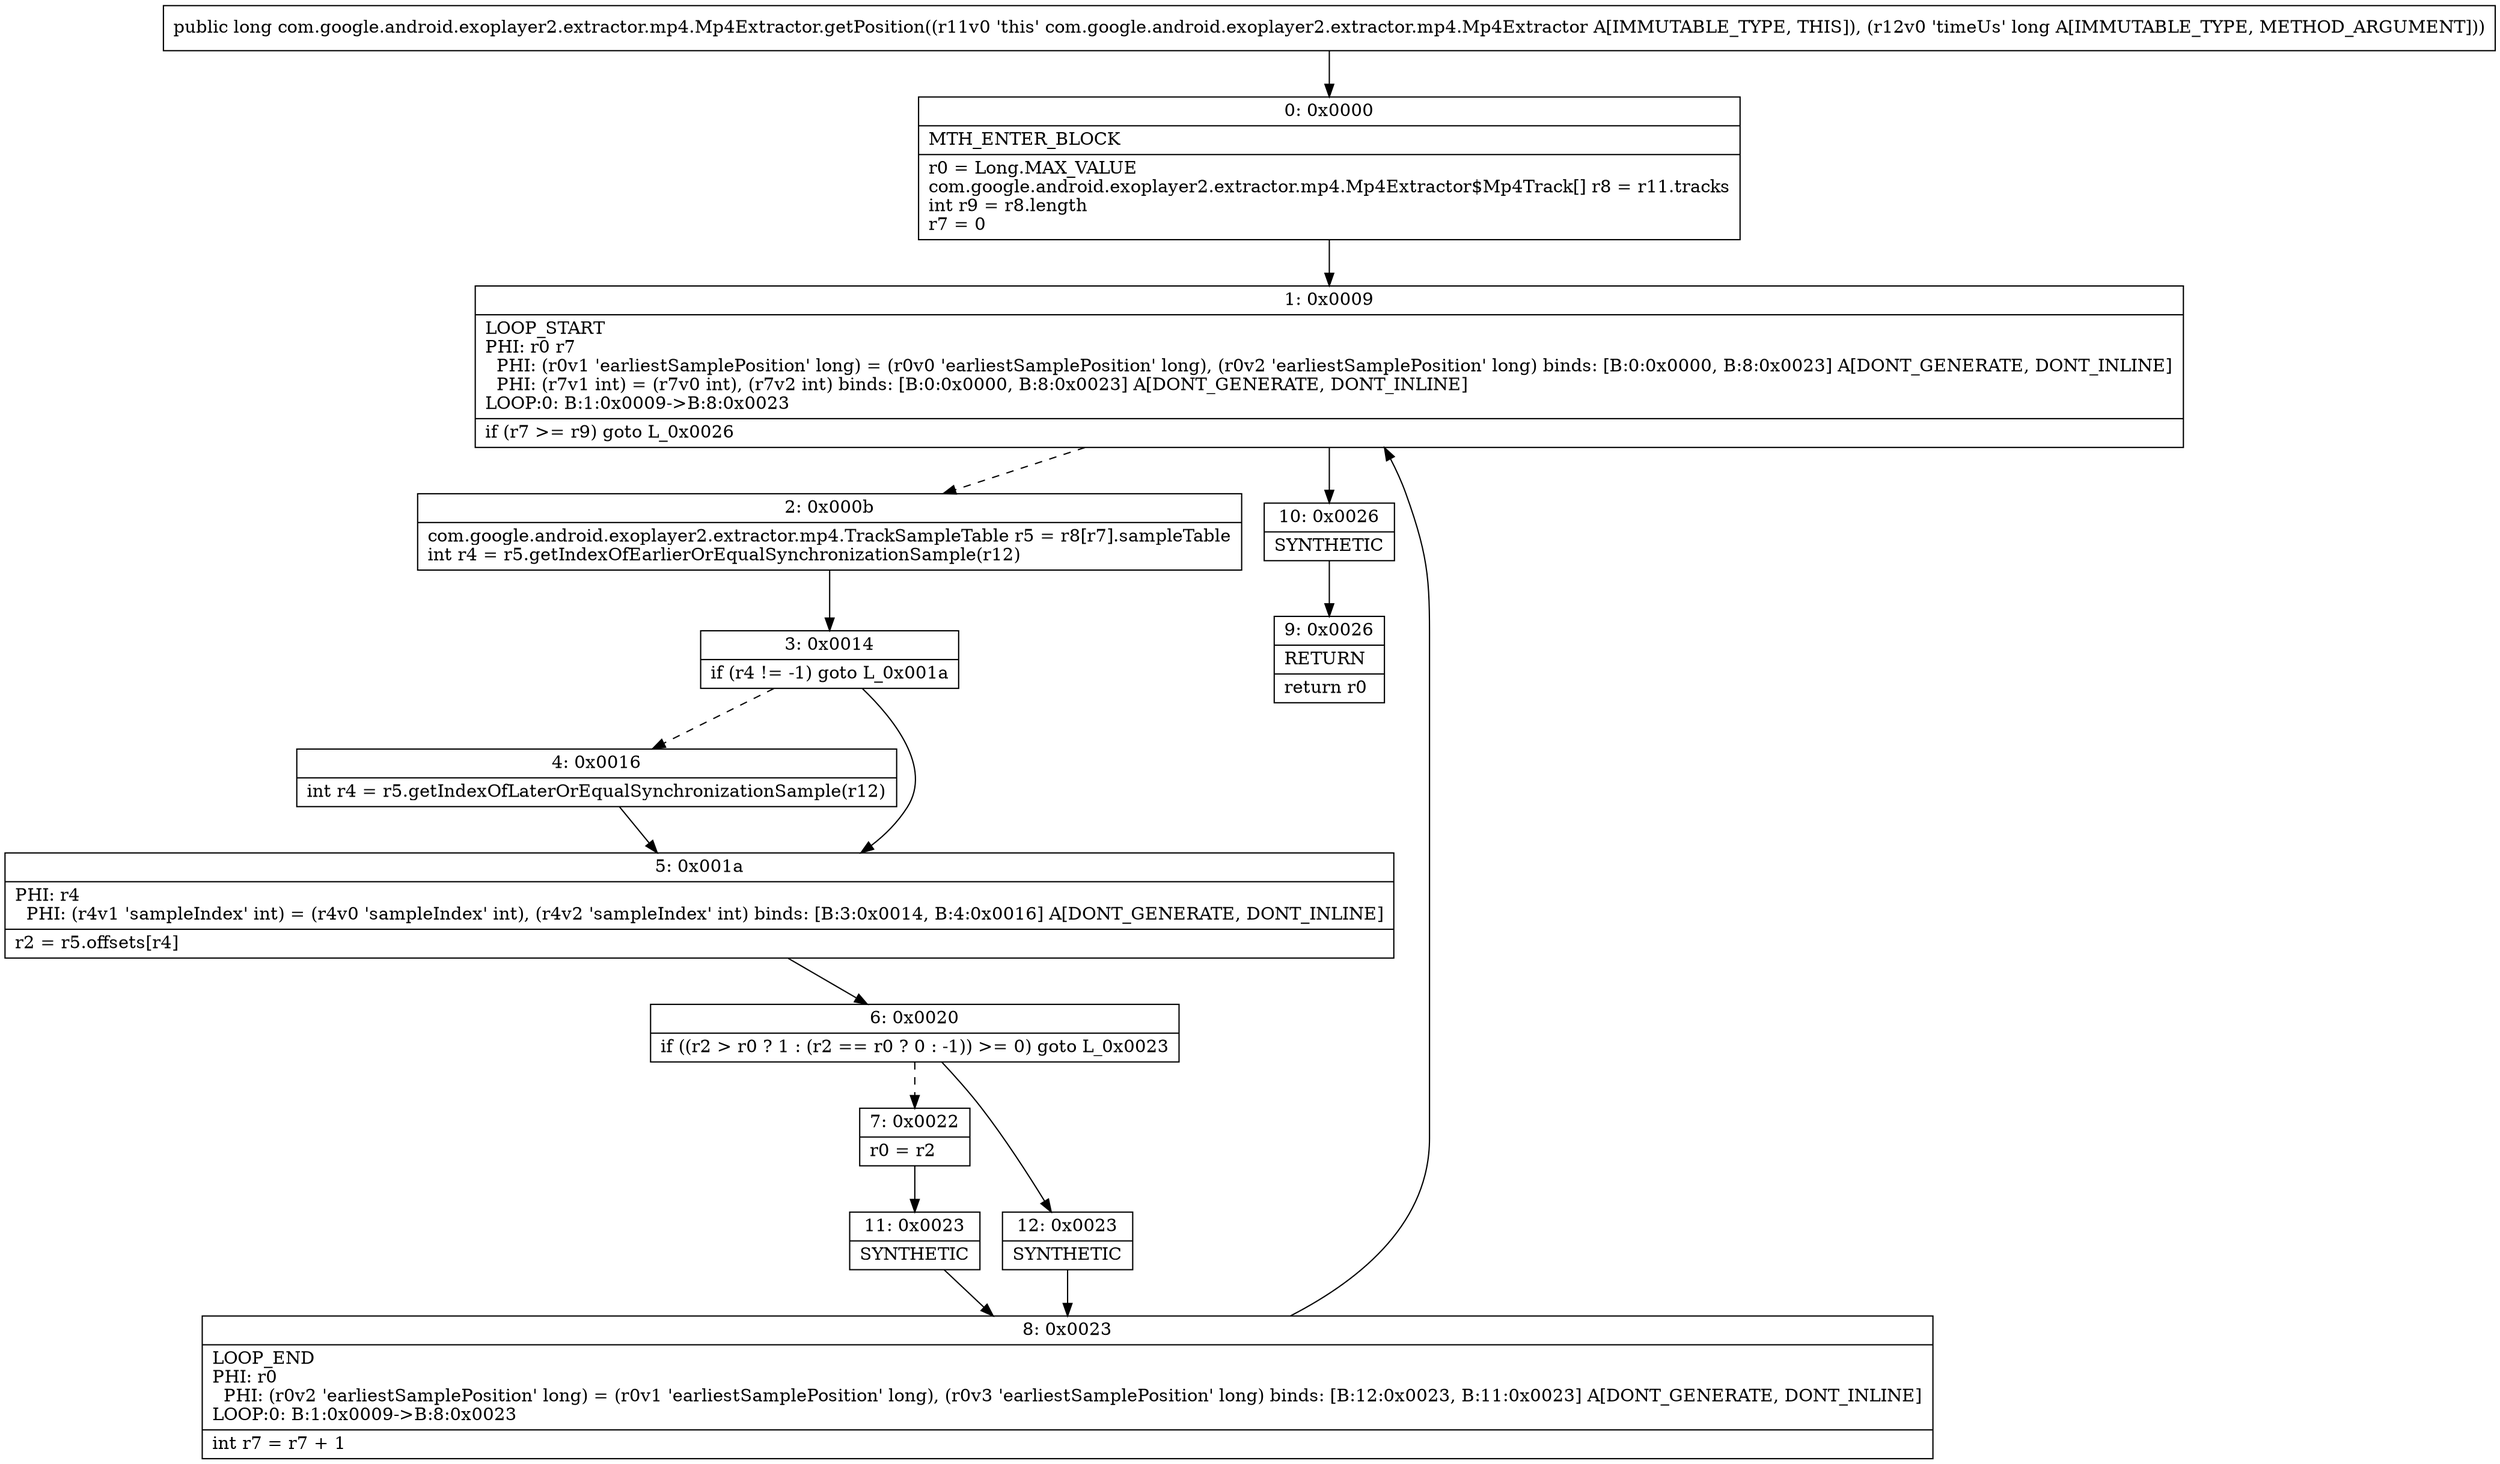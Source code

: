digraph "CFG forcom.google.android.exoplayer2.extractor.mp4.Mp4Extractor.getPosition(J)J" {
Node_0 [shape=record,label="{0\:\ 0x0000|MTH_ENTER_BLOCK\l|r0 = Long.MAX_VALUE\lcom.google.android.exoplayer2.extractor.mp4.Mp4Extractor$Mp4Track[] r8 = r11.tracks\lint r9 = r8.length\lr7 = 0\l}"];
Node_1 [shape=record,label="{1\:\ 0x0009|LOOP_START\lPHI: r0 r7 \l  PHI: (r0v1 'earliestSamplePosition' long) = (r0v0 'earliestSamplePosition' long), (r0v2 'earliestSamplePosition' long) binds: [B:0:0x0000, B:8:0x0023] A[DONT_GENERATE, DONT_INLINE]\l  PHI: (r7v1 int) = (r7v0 int), (r7v2 int) binds: [B:0:0x0000, B:8:0x0023] A[DONT_GENERATE, DONT_INLINE]\lLOOP:0: B:1:0x0009\-\>B:8:0x0023\l|if (r7 \>= r9) goto L_0x0026\l}"];
Node_2 [shape=record,label="{2\:\ 0x000b|com.google.android.exoplayer2.extractor.mp4.TrackSampleTable r5 = r8[r7].sampleTable\lint r4 = r5.getIndexOfEarlierOrEqualSynchronizationSample(r12)\l}"];
Node_3 [shape=record,label="{3\:\ 0x0014|if (r4 != \-1) goto L_0x001a\l}"];
Node_4 [shape=record,label="{4\:\ 0x0016|int r4 = r5.getIndexOfLaterOrEqualSynchronizationSample(r12)\l}"];
Node_5 [shape=record,label="{5\:\ 0x001a|PHI: r4 \l  PHI: (r4v1 'sampleIndex' int) = (r4v0 'sampleIndex' int), (r4v2 'sampleIndex' int) binds: [B:3:0x0014, B:4:0x0016] A[DONT_GENERATE, DONT_INLINE]\l|r2 = r5.offsets[r4]\l}"];
Node_6 [shape=record,label="{6\:\ 0x0020|if ((r2 \> r0 ? 1 : (r2 == r0 ? 0 : \-1)) \>= 0) goto L_0x0023\l}"];
Node_7 [shape=record,label="{7\:\ 0x0022|r0 = r2\l}"];
Node_8 [shape=record,label="{8\:\ 0x0023|LOOP_END\lPHI: r0 \l  PHI: (r0v2 'earliestSamplePosition' long) = (r0v1 'earliestSamplePosition' long), (r0v3 'earliestSamplePosition' long) binds: [B:12:0x0023, B:11:0x0023] A[DONT_GENERATE, DONT_INLINE]\lLOOP:0: B:1:0x0009\-\>B:8:0x0023\l|int r7 = r7 + 1\l}"];
Node_9 [shape=record,label="{9\:\ 0x0026|RETURN\l|return r0\l}"];
Node_10 [shape=record,label="{10\:\ 0x0026|SYNTHETIC\l}"];
Node_11 [shape=record,label="{11\:\ 0x0023|SYNTHETIC\l}"];
Node_12 [shape=record,label="{12\:\ 0x0023|SYNTHETIC\l}"];
MethodNode[shape=record,label="{public long com.google.android.exoplayer2.extractor.mp4.Mp4Extractor.getPosition((r11v0 'this' com.google.android.exoplayer2.extractor.mp4.Mp4Extractor A[IMMUTABLE_TYPE, THIS]), (r12v0 'timeUs' long A[IMMUTABLE_TYPE, METHOD_ARGUMENT])) }"];
MethodNode -> Node_0;
Node_0 -> Node_1;
Node_1 -> Node_2[style=dashed];
Node_1 -> Node_10;
Node_2 -> Node_3;
Node_3 -> Node_4[style=dashed];
Node_3 -> Node_5;
Node_4 -> Node_5;
Node_5 -> Node_6;
Node_6 -> Node_7[style=dashed];
Node_6 -> Node_12;
Node_7 -> Node_11;
Node_8 -> Node_1;
Node_10 -> Node_9;
Node_11 -> Node_8;
Node_12 -> Node_8;
}

